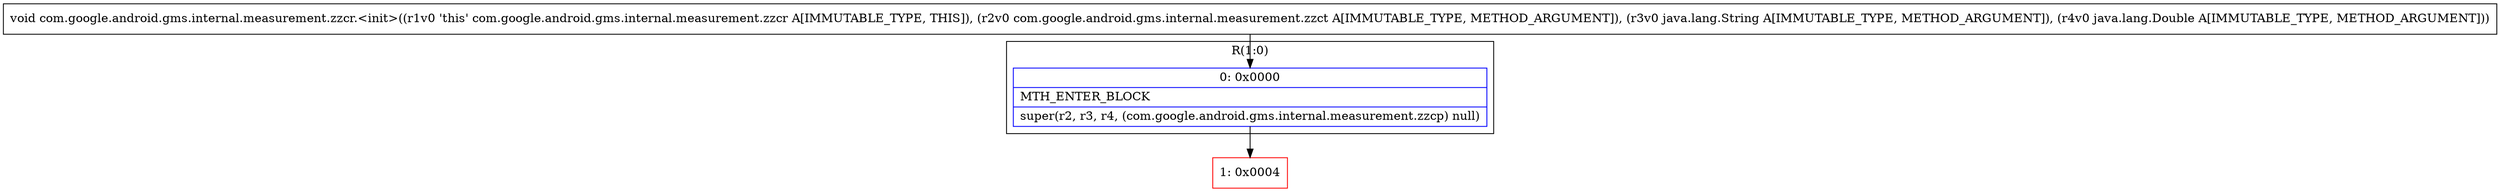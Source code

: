 digraph "CFG forcom.google.android.gms.internal.measurement.zzcr.\<init\>(Lcom\/google\/android\/gms\/internal\/measurement\/zzct;Ljava\/lang\/String;Ljava\/lang\/Double;)V" {
subgraph cluster_Region_56426743 {
label = "R(1:0)";
node [shape=record,color=blue];
Node_0 [shape=record,label="{0\:\ 0x0000|MTH_ENTER_BLOCK\l|super(r2, r3, r4, (com.google.android.gms.internal.measurement.zzcp) null)\l}"];
}
Node_1 [shape=record,color=red,label="{1\:\ 0x0004}"];
MethodNode[shape=record,label="{void com.google.android.gms.internal.measurement.zzcr.\<init\>((r1v0 'this' com.google.android.gms.internal.measurement.zzcr A[IMMUTABLE_TYPE, THIS]), (r2v0 com.google.android.gms.internal.measurement.zzct A[IMMUTABLE_TYPE, METHOD_ARGUMENT]), (r3v0 java.lang.String A[IMMUTABLE_TYPE, METHOD_ARGUMENT]), (r4v0 java.lang.Double A[IMMUTABLE_TYPE, METHOD_ARGUMENT])) }"];
MethodNode -> Node_0;
Node_0 -> Node_1;
}

